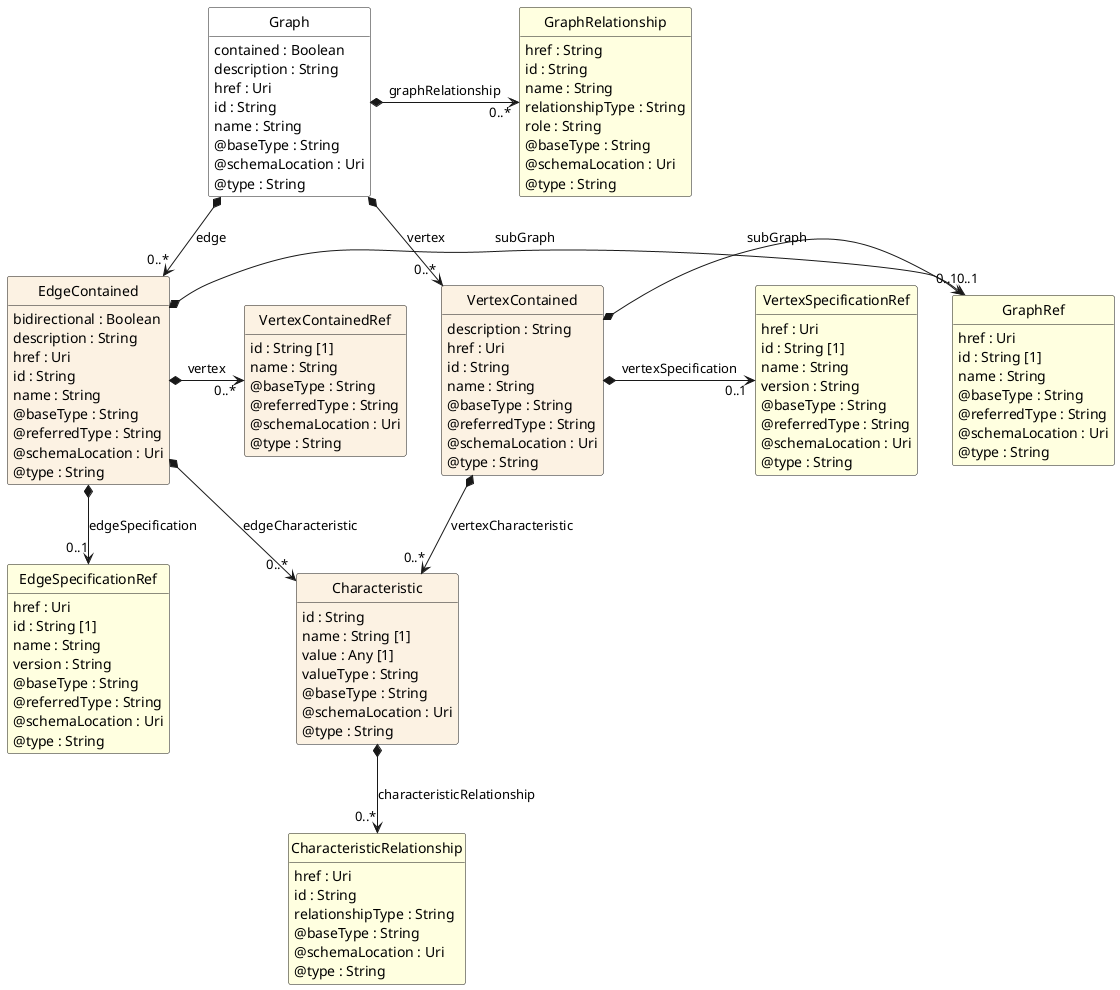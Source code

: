 @startuml
hide circle
hide methods
hide stereotype
show <<Enumeration>> stereotype
skinparam class {
   BackgroundColor<<Enumeration>> #E6F5F7
   BackgroundColor<<Ref>> #FFFFE0
   BackgroundColor<<Pivot>> #FFFFFFF
   BackgroundColor<<SimpleType>> #E2F0DA
   BackgroundColor #FCF2E3
}

class Graph <<Pivot>> {
    contained : Boolean
    description : String
    href : Uri
    id : String
    name : String
    @baseType : String
    @schemaLocation : Uri
    @type : String
}

class EdgeContained  {
    bidirectional : Boolean
    description : String
    href : Uri
    id : String
    name : String
    @baseType : String
    @referredType : String
    @schemaLocation : Uri
    @type : String
}

class VertexContainedRef  {
    id : String [1]
    name : String
    @baseType : String
    @referredType : String
    @schemaLocation : Uri
    @type : String
}

class EdgeSpecificationRef  <<Ref>> {
    href : Uri
    id : String [1]
    name : String
    version : String
    @baseType : String
    @referredType : String
    @schemaLocation : Uri
    @type : String
}

class GraphRef  <<Ref>> {
    href : Uri
    id : String [1]
    name : String
    @baseType : String
    @referredType : String
    @schemaLocation : Uri
    @type : String
}

class Characteristic  {
    id : String
    name : String [1]
    value : Any [1]
    valueType : String
    @baseType : String
    @schemaLocation : Uri
    @type : String
}

class CharacteristicRelationship  <<Ref>> {
    href : Uri
    id : String
    relationshipType : String
    @baseType : String
    @schemaLocation : Uri
    @type : String
}

class VertexContained  {
    description : String
    href : Uri
    id : String
    name : String
    @baseType : String
    @referredType : String
    @schemaLocation : Uri
    @type : String
}

class VertexSpecificationRef  <<Ref>> {
    href : Uri
    id : String [1]
    name : String
    version : String
    @baseType : String
    @referredType : String
    @schemaLocation : Uri
    @type : String
}

class GraphRelationship  <<Ref>> {
    href : String
    id : String
    name : String
    relationshipType : String
    role : String
    @baseType : String
    @schemaLocation : Uri
    @type : String
}

Graph *-->  "0..*" VertexContained : vertex

Graph *-->  "0..*" EdgeContained : edge

EdgeContained *-right-> "0..1" GraphRef : subGraph

GraphRef "0..1" <-left-* VertexContained : subGraph

EdgeContained *-->  "0..*" Characteristic : edgeCharacteristic

VertexContained *-->  "0..*" Characteristic : vertexCharacteristic

VertexContainedRef "0..*" <-left-* EdgeContained : vertex

EdgeContained *-->  "0..1" EdgeSpecificationRef : edgeSpecification

GraphRelationship "0..*" <-left-* Graph : graphRelationship

VertexContained *-right-> "0..1" VertexSpecificationRef : vertexSpecification

Characteristic *-->  "0..*" CharacteristicRelationship : characteristicRelationship

@enduml